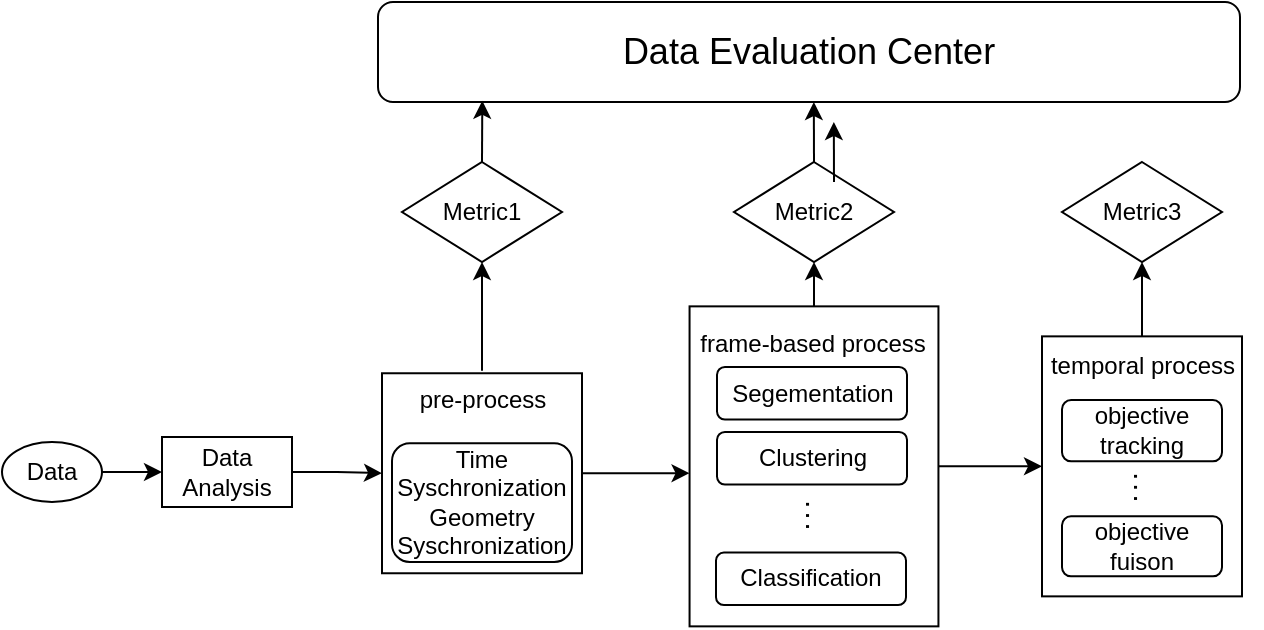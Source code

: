 <mxfile version="22.1.18" type="github">
  <diagram name="第 1 页" id="5V8VyhHseoGHD0zVhbOg">
    <mxGraphModel dx="984" dy="552" grid="1" gridSize="10" guides="1" tooltips="1" connect="1" arrows="1" fold="1" page="1" pageScale="1" pageWidth="827" pageHeight="1169" math="0" shadow="0">
      <root>
        <mxCell id="0" />
        <mxCell id="1" parent="0" />
        <mxCell id="7JiSYU3RyPmA38J1bO-Y-3" value="" style="edgeStyle=orthogonalEdgeStyle;rounded=0;orthogonalLoop=1;jettySize=auto;html=1;" edge="1" parent="1" source="7JiSYU3RyPmA38J1bO-Y-1" target="7JiSYU3RyPmA38J1bO-Y-2">
          <mxGeometry relative="1" as="geometry" />
        </mxCell>
        <mxCell id="7JiSYU3RyPmA38J1bO-Y-1" value="Data" style="ellipse;whiteSpace=wrap;html=1;" vertex="1" parent="1">
          <mxGeometry x="10" y="380" width="50" height="30" as="geometry" />
        </mxCell>
        <mxCell id="7JiSYU3RyPmA38J1bO-Y-7" value="" style="edgeStyle=orthogonalEdgeStyle;rounded=0;orthogonalLoop=1;jettySize=auto;html=1;" edge="1" parent="1" source="7JiSYU3RyPmA38J1bO-Y-2" target="7JiSYU3RyPmA38J1bO-Y-6">
          <mxGeometry relative="1" as="geometry" />
        </mxCell>
        <mxCell id="7JiSYU3RyPmA38J1bO-Y-2" value="Data Analysis" style="whiteSpace=wrap;html=1;" vertex="1" parent="1">
          <mxGeometry x="90" y="377.5" width="65" height="35" as="geometry" />
        </mxCell>
        <mxCell id="7JiSYU3RyPmA38J1bO-Y-17" value="" style="edgeStyle=orthogonalEdgeStyle;rounded=0;orthogonalLoop=1;jettySize=auto;html=1;" edge="1" parent="1" source="7JiSYU3RyPmA38J1bO-Y-6" target="7JiSYU3RyPmA38J1bO-Y-16">
          <mxGeometry relative="1" as="geometry">
            <Array as="points">
              <mxPoint x="350" y="396" />
              <mxPoint x="350" y="396" />
            </Array>
          </mxGeometry>
        </mxCell>
        <mxCell id="7JiSYU3RyPmA38J1bO-Y-6" value="" style="whiteSpace=wrap;html=1;" vertex="1" parent="1">
          <mxGeometry x="200" y="345.63" width="100" height="100" as="geometry" />
        </mxCell>
        <mxCell id="7JiSYU3RyPmA38J1bO-Y-11" value="Time Syschronization&lt;br style=&quot;border-color: var(--border-color);&quot;&gt;Geometry Syschronization" style="rounded=1;whiteSpace=wrap;html=1;" vertex="1" parent="1">
          <mxGeometry x="205" y="380.63" width="90" height="59.37" as="geometry" />
        </mxCell>
        <mxCell id="7JiSYU3RyPmA38J1bO-Y-47" value="" style="edgeStyle=orthogonalEdgeStyle;rounded=0;orthogonalLoop=1;jettySize=auto;html=1;entryX=0;entryY=0.5;entryDx=0;entryDy=0;" edge="1" parent="1" source="7JiSYU3RyPmA38J1bO-Y-16" target="7JiSYU3RyPmA38J1bO-Y-32">
          <mxGeometry relative="1" as="geometry" />
        </mxCell>
        <mxCell id="7JiSYU3RyPmA38J1bO-Y-54" value="" style="edgeStyle=orthogonalEdgeStyle;rounded=0;orthogonalLoop=1;jettySize=auto;html=1;" edge="1" parent="1" source="7JiSYU3RyPmA38J1bO-Y-16" target="7JiSYU3RyPmA38J1bO-Y-51">
          <mxGeometry relative="1" as="geometry" />
        </mxCell>
        <mxCell id="7JiSYU3RyPmA38J1bO-Y-16" value="" style="whiteSpace=wrap;html=1;" vertex="1" parent="1">
          <mxGeometry x="353.78" y="312.18" width="124.44" height="160" as="geometry" />
        </mxCell>
        <mxCell id="7JiSYU3RyPmA38J1bO-Y-53" value="" style="edgeStyle=orthogonalEdgeStyle;rounded=0;orthogonalLoop=1;jettySize=auto;html=1;" edge="1" parent="1" source="7JiSYU3RyPmA38J1bO-Y-23" target="7JiSYU3RyPmA38J1bO-Y-49">
          <mxGeometry relative="1" as="geometry" />
        </mxCell>
        <mxCell id="7JiSYU3RyPmA38J1bO-Y-23" value="pre-process" style="text;html=1;align=center;verticalAlign=middle;resizable=0;points=[];autosize=1;strokeColor=none;fillColor=none;" vertex="1" parent="1">
          <mxGeometry x="205" y="344.38" width="90" height="30" as="geometry" />
        </mxCell>
        <mxCell id="7JiSYU3RyPmA38J1bO-Y-24" value="frame-based&amp;nbsp;&lt;span style=&quot;&quot;&gt;process&lt;/span&gt;" style="text;html=1;align=center;verticalAlign=middle;resizable=0;points=[];autosize=1;strokeColor=none;fillColor=none;" vertex="1" parent="1">
          <mxGeometry x="345" y="315.62" width="140" height="30" as="geometry" />
        </mxCell>
        <mxCell id="7JiSYU3RyPmA38J1bO-Y-25" value="Segementation" style="rounded=1;whiteSpace=wrap;html=1;" vertex="1" parent="1">
          <mxGeometry x="367.5" y="342.49" width="95" height="26.25" as="geometry" />
        </mxCell>
        <mxCell id="7JiSYU3RyPmA38J1bO-Y-27" value="Clustering" style="rounded=1;whiteSpace=wrap;html=1;" vertex="1" parent="1">
          <mxGeometry x="367.5" y="374.99" width="95" height="26.25" as="geometry" />
        </mxCell>
        <mxCell id="7JiSYU3RyPmA38J1bO-Y-32" value="" style="whiteSpace=wrap;html=1;" vertex="1" parent="1">
          <mxGeometry x="530" y="327.18" width="100" height="130" as="geometry" />
        </mxCell>
        <mxCell id="7JiSYU3RyPmA38J1bO-Y-33" value="objective tracking" style="rounded=1;whiteSpace=wrap;html=1;" vertex="1" parent="1">
          <mxGeometry x="540" y="359.05" width="80" height="30.63" as="geometry" />
        </mxCell>
        <mxCell id="7JiSYU3RyPmA38J1bO-Y-35" value="objective&lt;br&gt;fuison" style="rounded=1;whiteSpace=wrap;html=1;" vertex="1" parent="1">
          <mxGeometry x="540" y="417.18" width="80" height="30" as="geometry" />
        </mxCell>
        <mxCell id="7JiSYU3RyPmA38J1bO-Y-38" value="Classification" style="rounded=1;whiteSpace=wrap;html=1;" vertex="1" parent="1">
          <mxGeometry x="367" y="435.31" width="95" height="26.25" as="geometry" />
        </mxCell>
        <mxCell id="7JiSYU3RyPmA38J1bO-Y-41" value="&lt;font size=&quot;1&quot; style=&quot;&quot;&gt;&lt;b&gt;. . .&lt;/b&gt;&lt;/font&gt;" style="text;html=1;align=center;verticalAlign=middle;resizable=0;points=[];autosize=1;strokeColor=none;fillColor=none;rotation=90;" vertex="1" parent="1">
          <mxGeometry x="396" y="401.24" width="40" height="30" as="geometry" />
        </mxCell>
        <mxCell id="7JiSYU3RyPmA38J1bO-Y-55" value="" style="edgeStyle=orthogonalEdgeStyle;rounded=0;orthogonalLoop=1;jettySize=auto;html=1;" edge="1" parent="1" source="7JiSYU3RyPmA38J1bO-Y-43" target="7JiSYU3RyPmA38J1bO-Y-52">
          <mxGeometry relative="1" as="geometry" />
        </mxCell>
        <mxCell id="7JiSYU3RyPmA38J1bO-Y-43" value="temporal&amp;nbsp;&lt;span style=&quot;&quot;&gt;process&lt;/span&gt;" style="text;html=1;align=center;verticalAlign=middle;resizable=0;points=[];autosize=1;strokeColor=none;fillColor=none;" vertex="1" parent="1">
          <mxGeometry x="520" y="327.18" width="120" height="30" as="geometry" />
        </mxCell>
        <mxCell id="7JiSYU3RyPmA38J1bO-Y-44" value="&lt;font size=&quot;1&quot; style=&quot;&quot;&gt;&lt;b&gt;. . .&lt;/b&gt;&lt;/font&gt;" style="text;html=1;align=center;verticalAlign=middle;resizable=0;points=[];autosize=1;strokeColor=none;fillColor=none;rotation=90;" vertex="1" parent="1">
          <mxGeometry x="560" y="387.18" width="40" height="30" as="geometry" />
        </mxCell>
        <mxCell id="7JiSYU3RyPmA38J1bO-Y-48" value="&lt;font style=&quot;font-size: 18px;&quot;&gt;Data Evaluation &lt;font style=&quot;font-size: 18px;&quot;&gt;Center&lt;/font&gt;&lt;/font&gt;" style="rounded=1;whiteSpace=wrap;html=1;" vertex="1" parent="1">
          <mxGeometry x="198" y="160" width="431" height="50" as="geometry" />
        </mxCell>
        <mxCell id="7JiSYU3RyPmA38J1bO-Y-49" value="Metric1" style="rhombus;whiteSpace=wrap;html=1;" vertex="1" parent="1">
          <mxGeometry x="210" y="240" width="80" height="50" as="geometry" />
        </mxCell>
        <mxCell id="7JiSYU3RyPmA38J1bO-Y-51" value="Metric2" style="rhombus;whiteSpace=wrap;html=1;" vertex="1" parent="1">
          <mxGeometry x="376" y="240" width="80" height="50" as="geometry" />
        </mxCell>
        <mxCell id="7JiSYU3RyPmA38J1bO-Y-52" value="Metric3" style="rhombus;whiteSpace=wrap;html=1;" vertex="1" parent="1">
          <mxGeometry x="540" y="240" width="80" height="50" as="geometry" />
        </mxCell>
        <mxCell id="7JiSYU3RyPmA38J1bO-Y-58" value="" style="endArrow=classic;html=1;rounded=0;exitX=0.5;exitY=0;exitDx=0;exitDy=0;entryX=0.121;entryY=0.988;entryDx=0;entryDy=0;entryPerimeter=0;" edge="1" parent="1" source="7JiSYU3RyPmA38J1bO-Y-49" target="7JiSYU3RyPmA38J1bO-Y-48">
          <mxGeometry width="50" height="50" relative="1" as="geometry">
            <mxPoint x="290" y="390" as="sourcePoint" />
            <mxPoint x="340" y="340" as="targetPoint" />
          </mxGeometry>
        </mxCell>
        <mxCell id="7JiSYU3RyPmA38J1bO-Y-59" value="" style="endArrow=classic;html=1;rounded=0;exitX=0.5;exitY=0;exitDx=0;exitDy=0;entryX=0.12;entryY=1.023;entryDx=0;entryDy=0;entryPerimeter=0;" edge="1" parent="1" source="7JiSYU3RyPmA38J1bO-Y-51">
          <mxGeometry width="50" height="50" relative="1" as="geometry">
            <mxPoint x="415.92" y="239" as="sourcePoint" />
            <mxPoint x="415.92" y="210" as="targetPoint" />
          </mxGeometry>
        </mxCell>
        <mxCell id="7JiSYU3RyPmA38J1bO-Y-60" value="" style="endArrow=classic;html=1;rounded=0;exitX=0.5;exitY=0;exitDx=0;exitDy=0;entryX=0.12;entryY=1.023;entryDx=0;entryDy=0;entryPerimeter=0;" edge="1" parent="1">
          <mxGeometry width="50" height="50" relative="1" as="geometry">
            <mxPoint x="426" y="250" as="sourcePoint" />
            <mxPoint x="425.92" y="220" as="targetPoint" />
          </mxGeometry>
        </mxCell>
      </root>
    </mxGraphModel>
  </diagram>
</mxfile>
